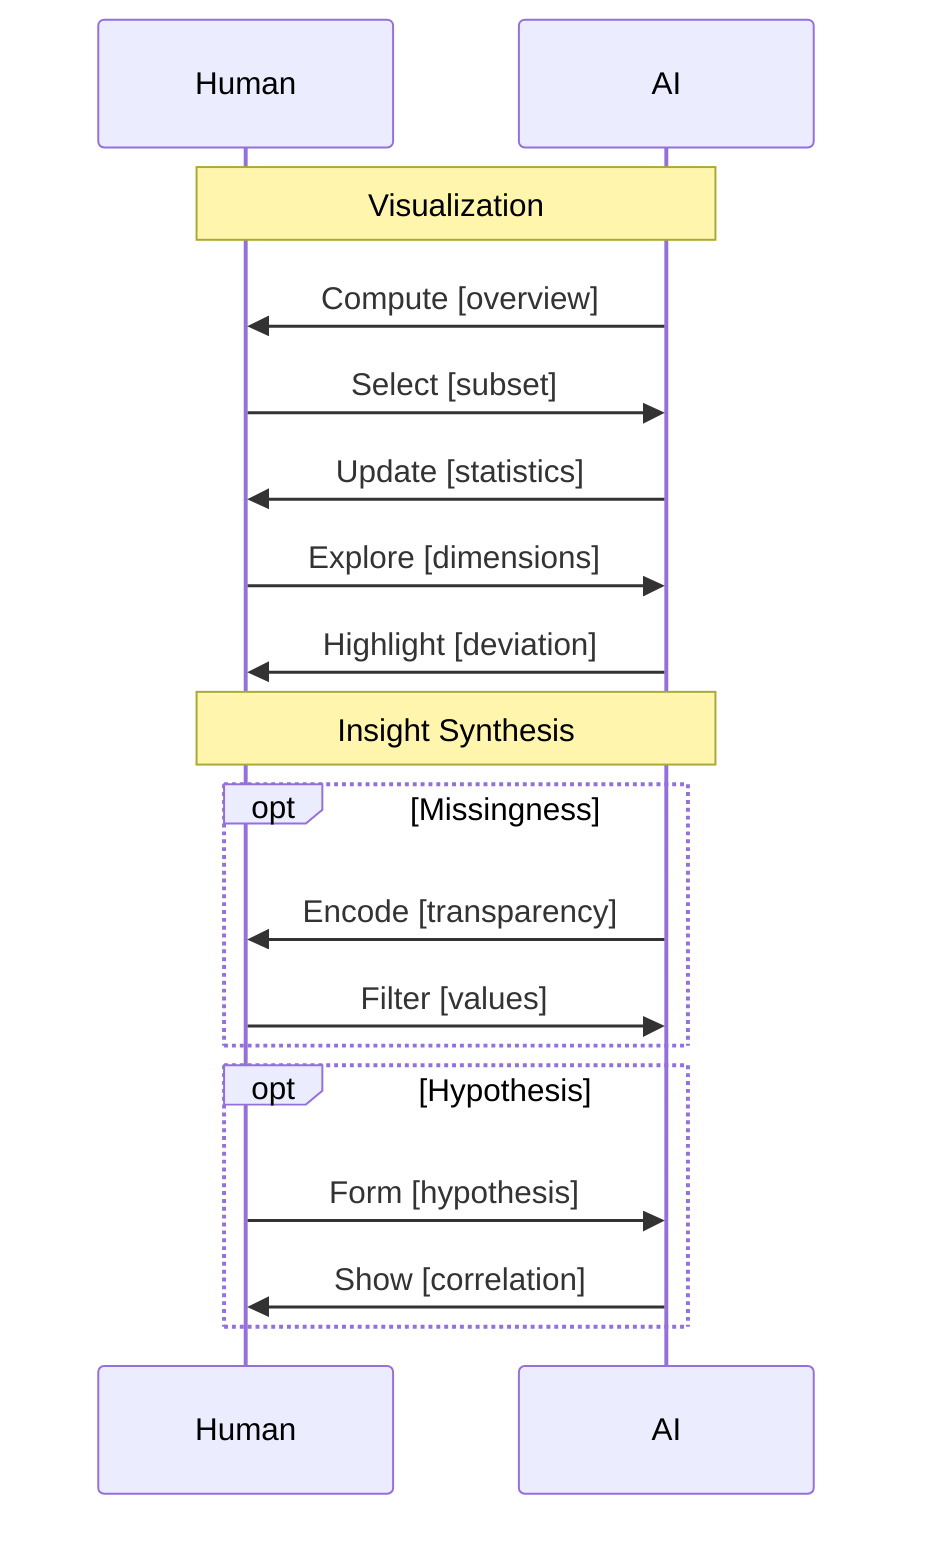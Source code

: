 sequenceDiagram
    participant H as Human
    participant A as AI

   note over H,A: Visualization
    A ->> H: Compute [overview]
    H ->> A: Select [subset]
    A ->> H: Update [statistics]
    H ->> A: Explore [dimensions]
    A ->> H: Highlight [deviation]

    note over H,A: Insight Synthesis
    opt Missingness
        A ->> H: Encode [transparency]
        H ->> A: Filter [values]
    end
    opt Hypothesis
        H ->> A: Form [hypothesis]
        A ->> H: Show [correlation]
    end